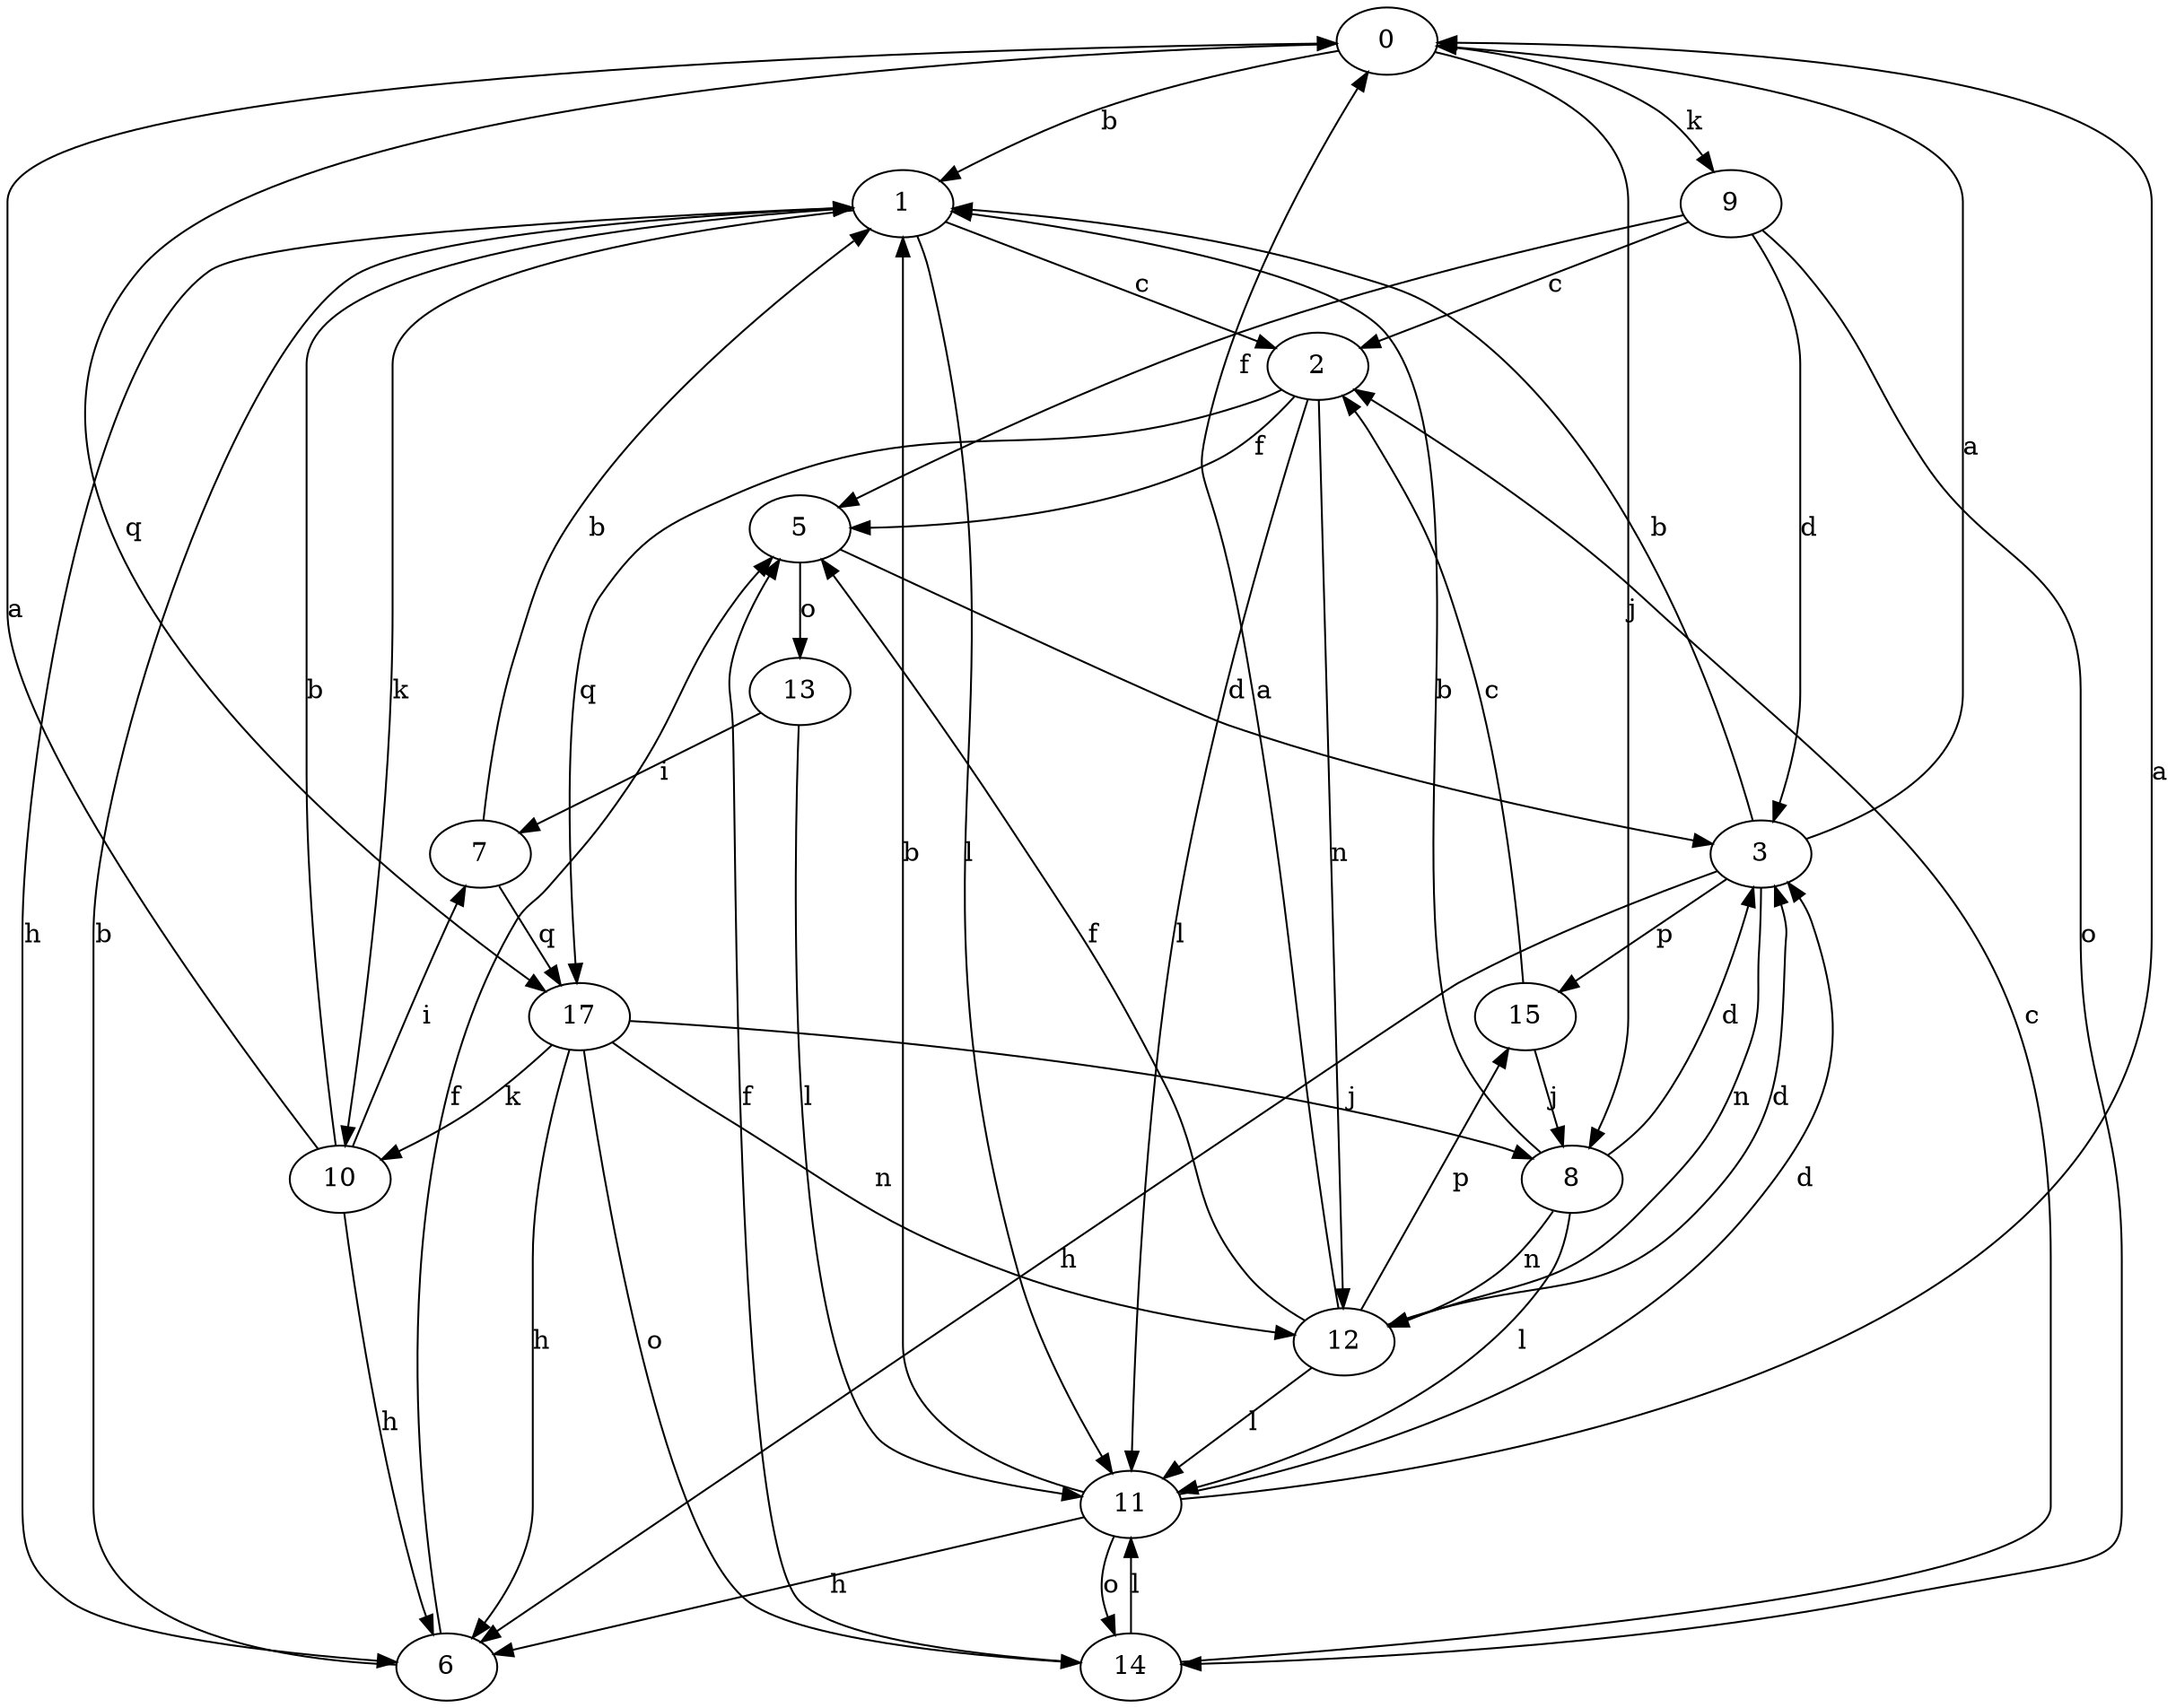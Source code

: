 strict digraph  {
0;
1;
2;
3;
5;
6;
7;
8;
9;
10;
11;
12;
13;
14;
15;
17;
0 -> 1  [label=b];
0 -> 8  [label=j];
0 -> 9  [label=k];
0 -> 17  [label=q];
1 -> 2  [label=c];
1 -> 6  [label=h];
1 -> 10  [label=k];
1 -> 11  [label=l];
2 -> 5  [label=f];
2 -> 11  [label=l];
2 -> 12  [label=n];
2 -> 17  [label=q];
3 -> 0  [label=a];
3 -> 1  [label=b];
3 -> 6  [label=h];
3 -> 12  [label=n];
3 -> 15  [label=p];
5 -> 3  [label=d];
5 -> 13  [label=o];
6 -> 1  [label=b];
6 -> 5  [label=f];
7 -> 1  [label=b];
7 -> 17  [label=q];
8 -> 1  [label=b];
8 -> 3  [label=d];
8 -> 11  [label=l];
8 -> 12  [label=n];
9 -> 2  [label=c];
9 -> 3  [label=d];
9 -> 5  [label=f];
9 -> 14  [label=o];
10 -> 0  [label=a];
10 -> 1  [label=b];
10 -> 6  [label=h];
10 -> 7  [label=i];
11 -> 0  [label=a];
11 -> 1  [label=b];
11 -> 3  [label=d];
11 -> 6  [label=h];
11 -> 14  [label=o];
12 -> 0  [label=a];
12 -> 3  [label=d];
12 -> 5  [label=f];
12 -> 11  [label=l];
12 -> 15  [label=p];
13 -> 7  [label=i];
13 -> 11  [label=l];
14 -> 2  [label=c];
14 -> 5  [label=f];
14 -> 11  [label=l];
15 -> 2  [label=c];
15 -> 8  [label=j];
17 -> 6  [label=h];
17 -> 8  [label=j];
17 -> 10  [label=k];
17 -> 12  [label=n];
17 -> 14  [label=o];
}
